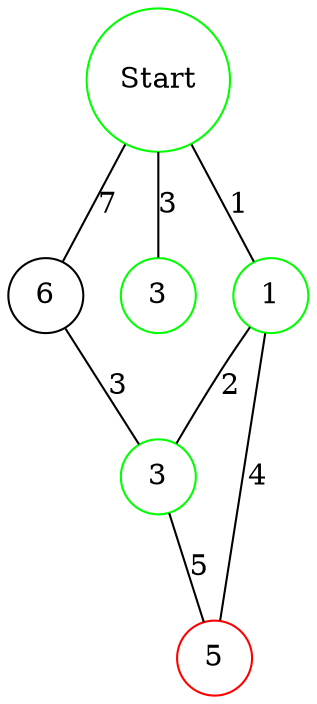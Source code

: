 graph G {
    node[shape=circle, width=0.5]
    A [pos="1,2!", label="Start", color="green"]
    B [pos="5,2!", label="6", color=""]
    C [pos="0,0!", label="3", color="green"]
    D [pos="3,0!", label="1", color="green"]
    E [pos="7,0!", label="3", color="green"]
    F [pos="2,-2!", label="5", color="red"]
    
    A -- B [label="7"]
    A -- C [label="3"]
    A -- D [label="1"]
    
    B -- E [label="3"]
    
    D -- E [label="2"]
    D -- F [label="4"]
    
    E -- F [label="5"]
}
